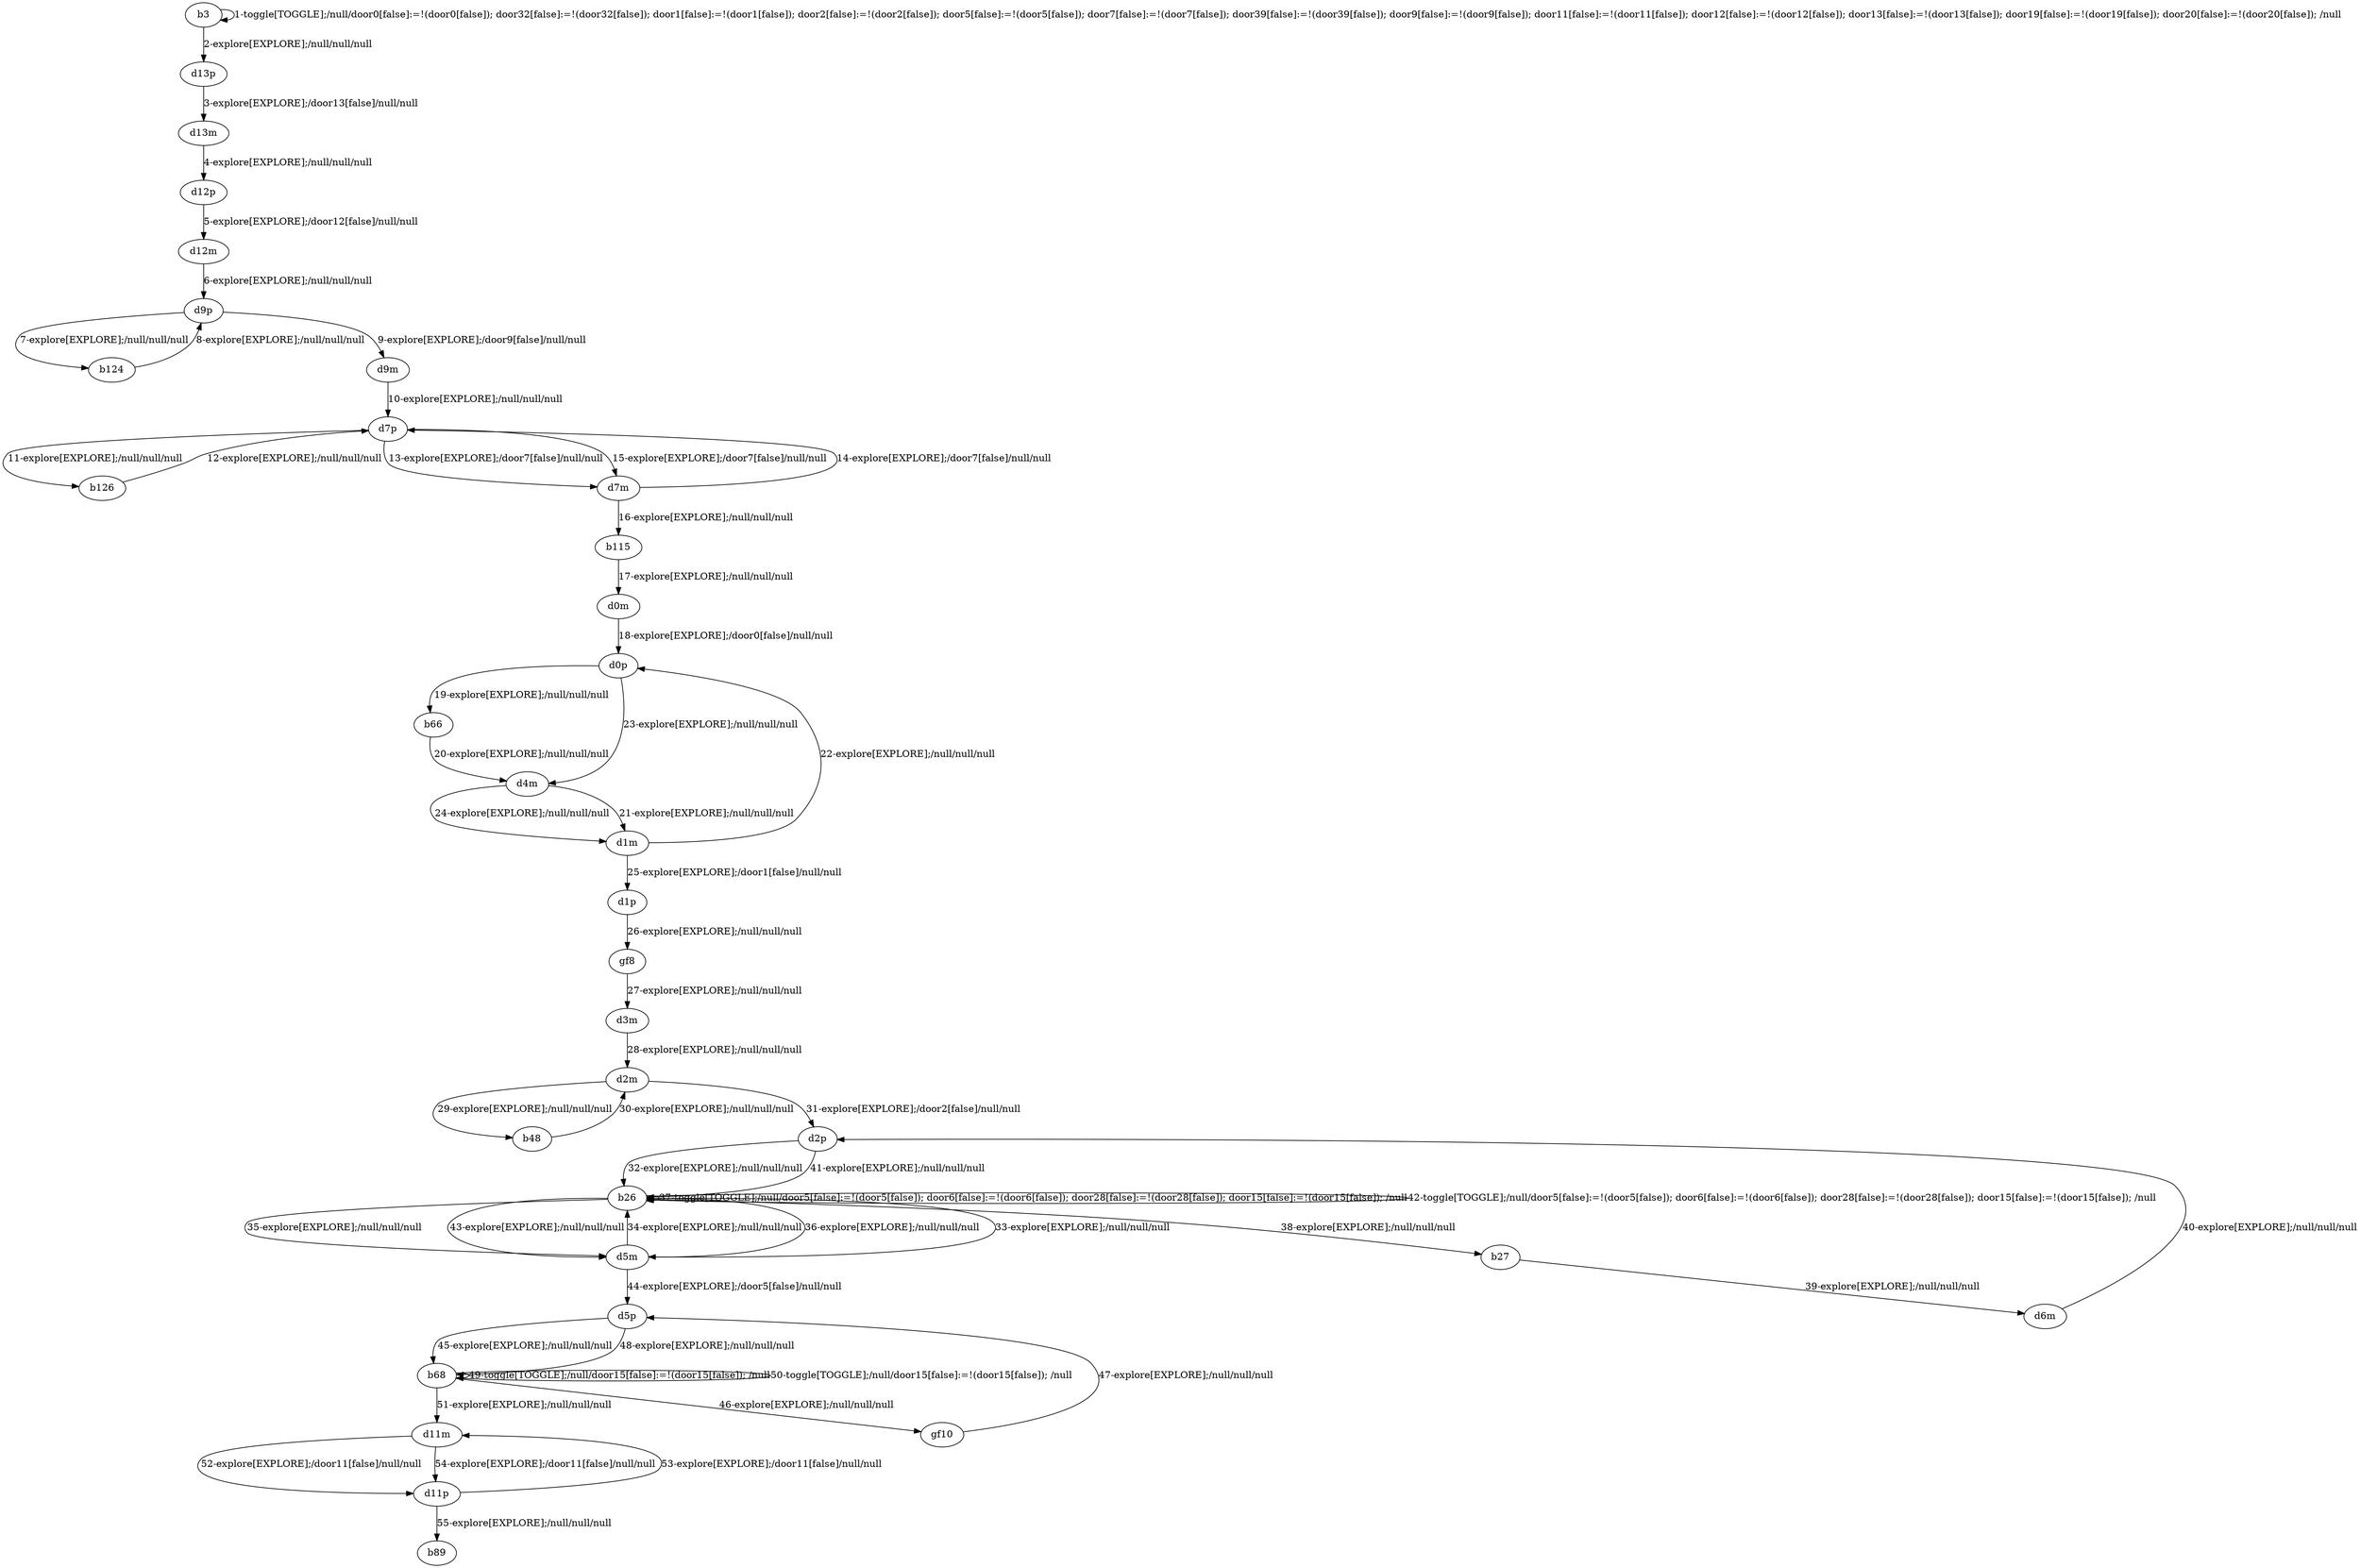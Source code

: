 # Total number of goals covered by this test: 1
# d11p --> b89

digraph g {
"b3" -> "b3" [label = "1-toggle[TOGGLE];/null/door0[false]:=!(door0[false]); door32[false]:=!(door32[false]); door1[false]:=!(door1[false]); door2[false]:=!(door2[false]); door5[false]:=!(door5[false]); door7[false]:=!(door7[false]); door39[false]:=!(door39[false]); door9[false]:=!(door9[false]); door11[false]:=!(door11[false]); door12[false]:=!(door12[false]); door13[false]:=!(door13[false]); door19[false]:=!(door19[false]); door20[false]:=!(door20[false]); /null"];
"b3" -> "d13p" [label = "2-explore[EXPLORE];/null/null/null"];
"d13p" -> "d13m" [label = "3-explore[EXPLORE];/door13[false]/null/null"];
"d13m" -> "d12p" [label = "4-explore[EXPLORE];/null/null/null"];
"d12p" -> "d12m" [label = "5-explore[EXPLORE];/door12[false]/null/null"];
"d12m" -> "d9p" [label = "6-explore[EXPLORE];/null/null/null"];
"d9p" -> "b124" [label = "7-explore[EXPLORE];/null/null/null"];
"b124" -> "d9p" [label = "8-explore[EXPLORE];/null/null/null"];
"d9p" -> "d9m" [label = "9-explore[EXPLORE];/door9[false]/null/null"];
"d9m" -> "d7p" [label = "10-explore[EXPLORE];/null/null/null"];
"d7p" -> "b126" [label = "11-explore[EXPLORE];/null/null/null"];
"b126" -> "d7p" [label = "12-explore[EXPLORE];/null/null/null"];
"d7p" -> "d7m" [label = "13-explore[EXPLORE];/door7[false]/null/null"];
"d7m" -> "d7p" [label = "14-explore[EXPLORE];/door7[false]/null/null"];
"d7p" -> "d7m" [label = "15-explore[EXPLORE];/door7[false]/null/null"];
"d7m" -> "b115" [label = "16-explore[EXPLORE];/null/null/null"];
"b115" -> "d0m" [label = "17-explore[EXPLORE];/null/null/null"];
"d0m" -> "d0p" [label = "18-explore[EXPLORE];/door0[false]/null/null"];
"d0p" -> "b66" [label = "19-explore[EXPLORE];/null/null/null"];
"b66" -> "d4m" [label = "20-explore[EXPLORE];/null/null/null"];
"d4m" -> "d1m" [label = "21-explore[EXPLORE];/null/null/null"];
"d1m" -> "d0p" [label = "22-explore[EXPLORE];/null/null/null"];
"d0p" -> "d4m" [label = "23-explore[EXPLORE];/null/null/null"];
"d4m" -> "d1m" [label = "24-explore[EXPLORE];/null/null/null"];
"d1m" -> "d1p" [label = "25-explore[EXPLORE];/door1[false]/null/null"];
"d1p" -> "gf8" [label = "26-explore[EXPLORE];/null/null/null"];
"gf8" -> "d3m" [label = "27-explore[EXPLORE];/null/null/null"];
"d3m" -> "d2m" [label = "28-explore[EXPLORE];/null/null/null"];
"d2m" -> "b48" [label = "29-explore[EXPLORE];/null/null/null"];
"b48" -> "d2m" [label = "30-explore[EXPLORE];/null/null/null"];
"d2m" -> "d2p" [label = "31-explore[EXPLORE];/door2[false]/null/null"];
"d2p" -> "b26" [label = "32-explore[EXPLORE];/null/null/null"];
"b26" -> "d5m" [label = "33-explore[EXPLORE];/null/null/null"];
"d5m" -> "b26" [label = "34-explore[EXPLORE];/null/null/null"];
"b26" -> "d5m" [label = "35-explore[EXPLORE];/null/null/null"];
"d5m" -> "b26" [label = "36-explore[EXPLORE];/null/null/null"];
"b26" -> "b26" [label = "37-toggle[TOGGLE];/null/door5[false]:=!(door5[false]); door6[false]:=!(door6[false]); door28[false]:=!(door28[false]); door15[false]:=!(door15[false]); /null"];
"b26" -> "b27" [label = "38-explore[EXPLORE];/null/null/null"];
"b27" -> "d6m" [label = "39-explore[EXPLORE];/null/null/null"];
"d6m" -> "d2p" [label = "40-explore[EXPLORE];/null/null/null"];
"d2p" -> "b26" [label = "41-explore[EXPLORE];/null/null/null"];
"b26" -> "b26" [label = "42-toggle[TOGGLE];/null/door5[false]:=!(door5[false]); door6[false]:=!(door6[false]); door28[false]:=!(door28[false]); door15[false]:=!(door15[false]); /null"];
"b26" -> "d5m" [label = "43-explore[EXPLORE];/null/null/null"];
"d5m" -> "d5p" [label = "44-explore[EXPLORE];/door5[false]/null/null"];
"d5p" -> "b68" [label = "45-explore[EXPLORE];/null/null/null"];
"b68" -> "gf10" [label = "46-explore[EXPLORE];/null/null/null"];
"gf10" -> "d5p" [label = "47-explore[EXPLORE];/null/null/null"];
"d5p" -> "b68" [label = "48-explore[EXPLORE];/null/null/null"];
"b68" -> "b68" [label = "49-toggle[TOGGLE];/null/door15[false]:=!(door15[false]); /null"];
"b68" -> "b68" [label = "50-toggle[TOGGLE];/null/door15[false]:=!(door15[false]); /null"];
"b68" -> "d11m" [label = "51-explore[EXPLORE];/null/null/null"];
"d11m" -> "d11p" [label = "52-explore[EXPLORE];/door11[false]/null/null"];
"d11p" -> "d11m" [label = "53-explore[EXPLORE];/door11[false]/null/null"];
"d11m" -> "d11p" [label = "54-explore[EXPLORE];/door11[false]/null/null"];
"d11p" -> "b89" [label = "55-explore[EXPLORE];/null/null/null"];
}